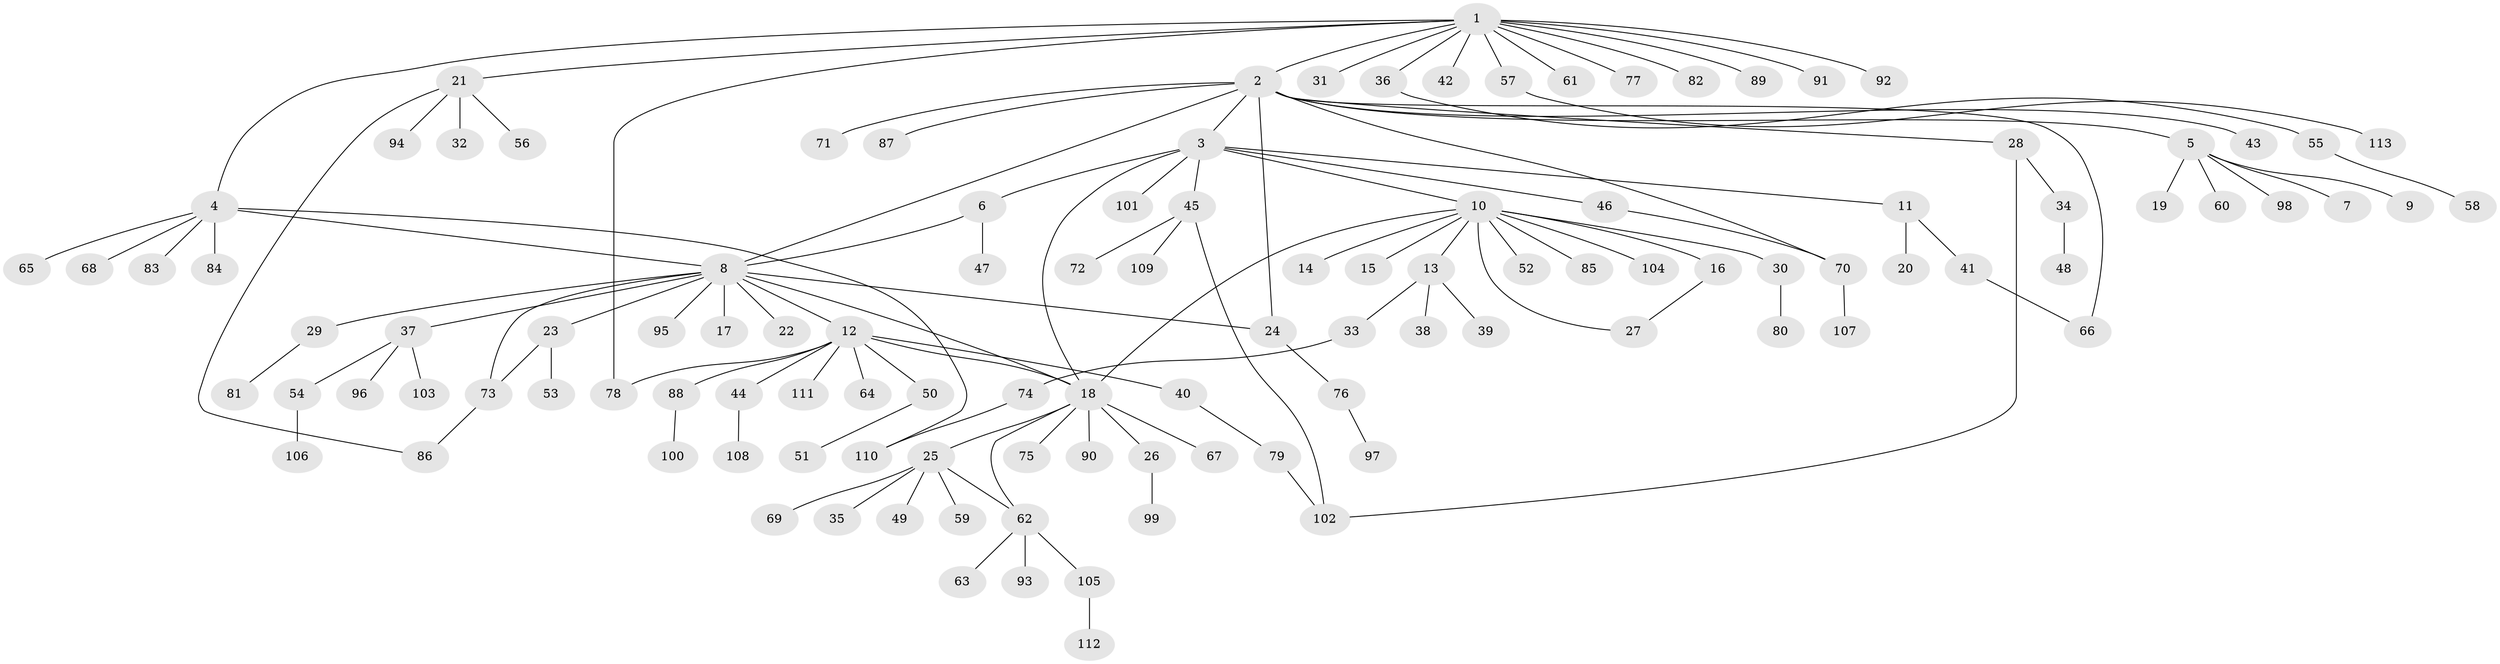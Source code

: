 // Generated by graph-tools (version 1.1) at 2025/48/03/09/25 04:48:11]
// undirected, 113 vertices, 128 edges
graph export_dot {
graph [start="1"]
  node [color=gray90,style=filled];
  1;
  2;
  3;
  4;
  5;
  6;
  7;
  8;
  9;
  10;
  11;
  12;
  13;
  14;
  15;
  16;
  17;
  18;
  19;
  20;
  21;
  22;
  23;
  24;
  25;
  26;
  27;
  28;
  29;
  30;
  31;
  32;
  33;
  34;
  35;
  36;
  37;
  38;
  39;
  40;
  41;
  42;
  43;
  44;
  45;
  46;
  47;
  48;
  49;
  50;
  51;
  52;
  53;
  54;
  55;
  56;
  57;
  58;
  59;
  60;
  61;
  62;
  63;
  64;
  65;
  66;
  67;
  68;
  69;
  70;
  71;
  72;
  73;
  74;
  75;
  76;
  77;
  78;
  79;
  80;
  81;
  82;
  83;
  84;
  85;
  86;
  87;
  88;
  89;
  90;
  91;
  92;
  93;
  94;
  95;
  96;
  97;
  98;
  99;
  100;
  101;
  102;
  103;
  104;
  105;
  106;
  107;
  108;
  109;
  110;
  111;
  112;
  113;
  1 -- 2;
  1 -- 4;
  1 -- 21;
  1 -- 31;
  1 -- 36;
  1 -- 42;
  1 -- 57;
  1 -- 61;
  1 -- 77;
  1 -- 78;
  1 -- 82;
  1 -- 89;
  1 -- 91;
  1 -- 92;
  2 -- 3;
  2 -- 5;
  2 -- 8;
  2 -- 24;
  2 -- 28;
  2 -- 43;
  2 -- 66;
  2 -- 70;
  2 -- 71;
  2 -- 87;
  3 -- 6;
  3 -- 10;
  3 -- 11;
  3 -- 18;
  3 -- 45;
  3 -- 46;
  3 -- 101;
  4 -- 8;
  4 -- 65;
  4 -- 68;
  4 -- 83;
  4 -- 84;
  4 -- 110;
  5 -- 7;
  5 -- 9;
  5 -- 19;
  5 -- 60;
  5 -- 98;
  6 -- 8;
  6 -- 47;
  8 -- 12;
  8 -- 17;
  8 -- 18;
  8 -- 22;
  8 -- 23;
  8 -- 24;
  8 -- 29;
  8 -- 37;
  8 -- 73;
  8 -- 95;
  10 -- 13;
  10 -- 14;
  10 -- 15;
  10 -- 16;
  10 -- 18;
  10 -- 27;
  10 -- 30;
  10 -- 52;
  10 -- 85;
  10 -- 104;
  11 -- 20;
  11 -- 41;
  12 -- 18;
  12 -- 40;
  12 -- 44;
  12 -- 50;
  12 -- 64;
  12 -- 78;
  12 -- 88;
  12 -- 111;
  13 -- 33;
  13 -- 38;
  13 -- 39;
  16 -- 27;
  18 -- 25;
  18 -- 26;
  18 -- 62;
  18 -- 67;
  18 -- 75;
  18 -- 90;
  21 -- 32;
  21 -- 56;
  21 -- 86;
  21 -- 94;
  23 -- 53;
  23 -- 73;
  24 -- 76;
  25 -- 35;
  25 -- 49;
  25 -- 59;
  25 -- 62;
  25 -- 69;
  26 -- 99;
  28 -- 34;
  28 -- 102;
  29 -- 81;
  30 -- 80;
  33 -- 74;
  34 -- 48;
  36 -- 55;
  37 -- 54;
  37 -- 96;
  37 -- 103;
  40 -- 79;
  41 -- 66;
  44 -- 108;
  45 -- 72;
  45 -- 102;
  45 -- 109;
  46 -- 70;
  50 -- 51;
  54 -- 106;
  55 -- 58;
  57 -- 113;
  62 -- 63;
  62 -- 93;
  62 -- 105;
  70 -- 107;
  73 -- 86;
  74 -- 110;
  76 -- 97;
  79 -- 102;
  88 -- 100;
  105 -- 112;
}

